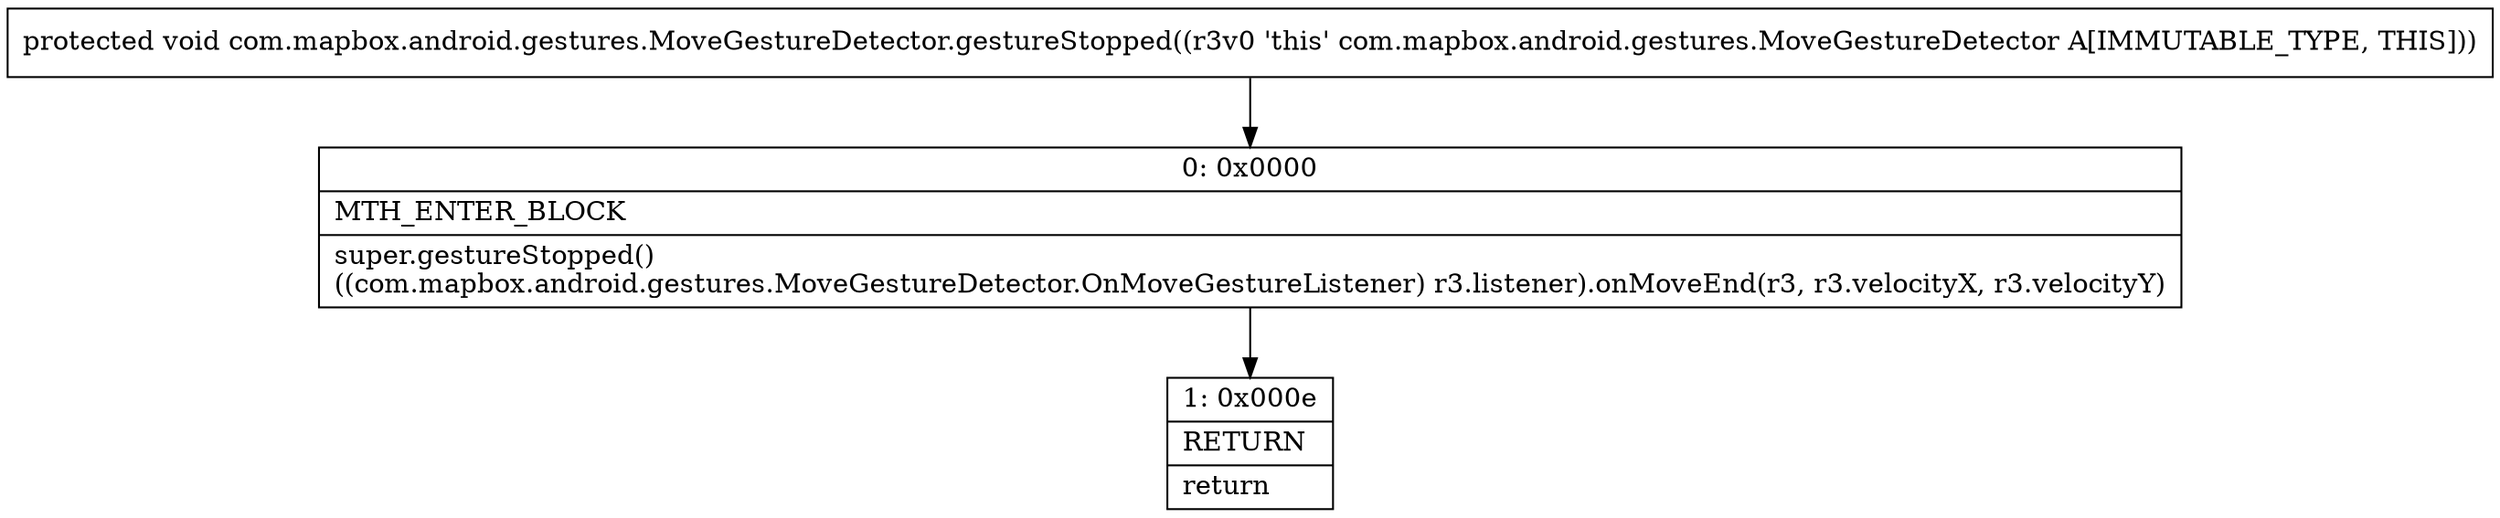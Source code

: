 digraph "CFG forcom.mapbox.android.gestures.MoveGestureDetector.gestureStopped()V" {
Node_0 [shape=record,label="{0\:\ 0x0000|MTH_ENTER_BLOCK\l|super.gestureStopped()\l((com.mapbox.android.gestures.MoveGestureDetector.OnMoveGestureListener) r3.listener).onMoveEnd(r3, r3.velocityX, r3.velocityY)\l}"];
Node_1 [shape=record,label="{1\:\ 0x000e|RETURN\l|return\l}"];
MethodNode[shape=record,label="{protected void com.mapbox.android.gestures.MoveGestureDetector.gestureStopped((r3v0 'this' com.mapbox.android.gestures.MoveGestureDetector A[IMMUTABLE_TYPE, THIS])) }"];
MethodNode -> Node_0;
Node_0 -> Node_1;
}

